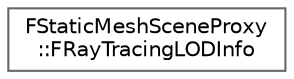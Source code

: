 digraph "Graphical Class Hierarchy"
{
 // INTERACTIVE_SVG=YES
 // LATEX_PDF_SIZE
  bgcolor="transparent";
  edge [fontname=Helvetica,fontsize=10,labelfontname=Helvetica,labelfontsize=10];
  node [fontname=Helvetica,fontsize=10,shape=box,height=0.2,width=0.4];
  rankdir="LR";
  Node0 [id="Node000000",label="FStaticMeshSceneProxy\l::FRayTracingLODInfo",height=0.2,width=0.4,color="grey40", fillcolor="white", style="filled",URL="$db/d64/classFStaticMeshSceneProxy_1_1FRayTracingLODInfo.html",tooltip="Information used by the proxy about a single ray tracing proxy LOD of the mesh."];
}
